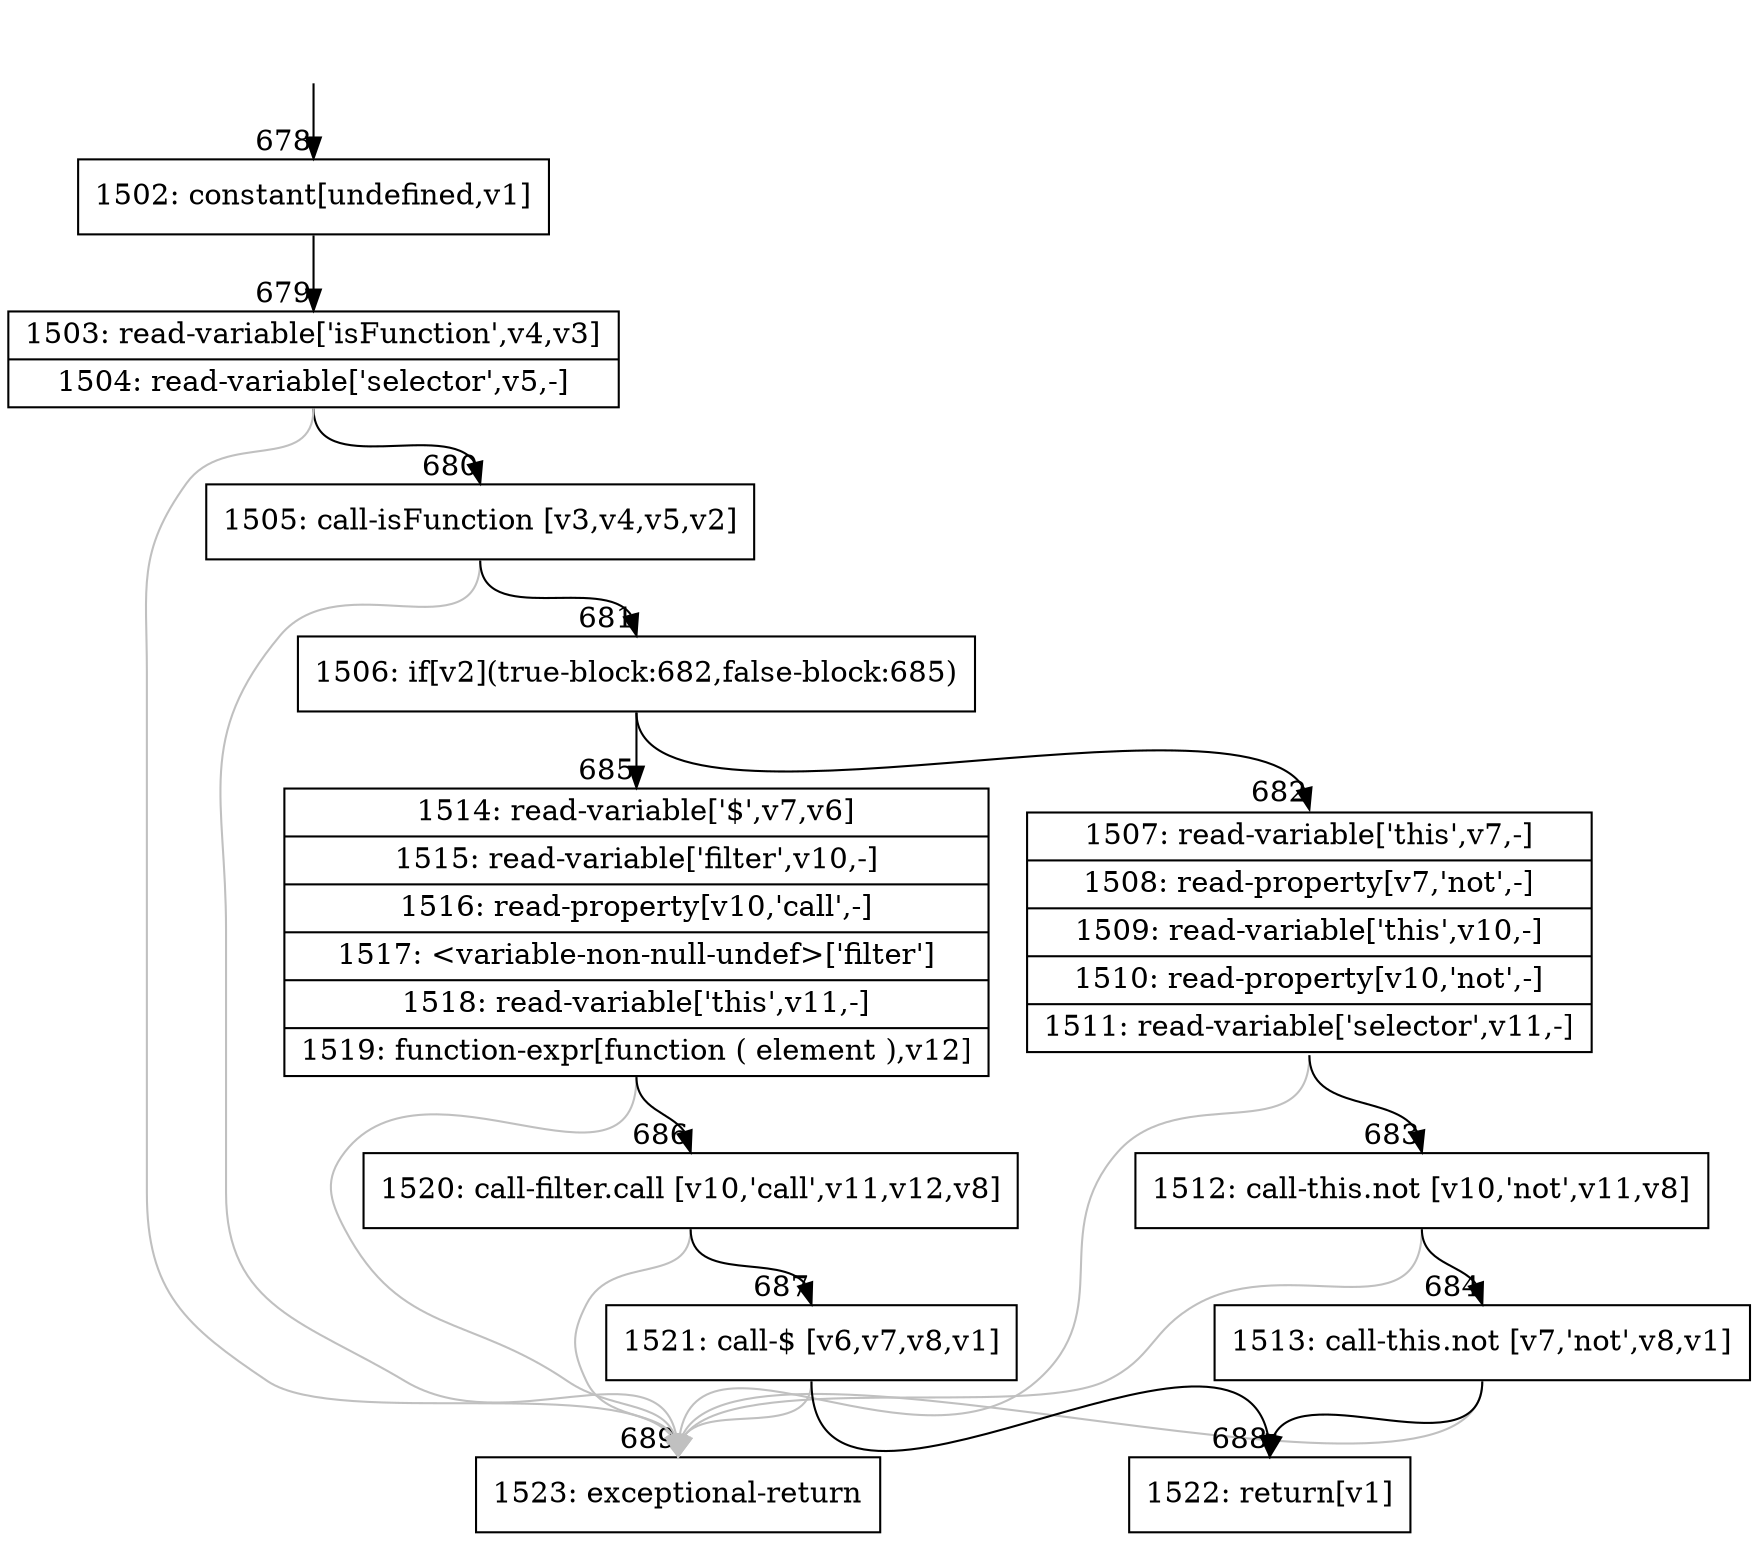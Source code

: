 digraph {
rankdir="TD"
BB_entry61[shape=none,label=""];
BB_entry61 -> BB678 [tailport=s, headport=n, headlabel="    678"]
BB678 [shape=record label="{1502: constant[undefined,v1]}" ] 
BB678 -> BB679 [tailport=s, headport=n, headlabel="      679"]
BB679 [shape=record label="{1503: read-variable['isFunction',v4,v3]|1504: read-variable['selector',v5,-]}" ] 
BB679 -> BB680 [tailport=s, headport=n, headlabel="      680"]
BB679 -> BB689 [tailport=s, headport=n, color=gray, headlabel="      689"]
BB680 [shape=record label="{1505: call-isFunction [v3,v4,v5,v2]}" ] 
BB680 -> BB681 [tailport=s, headport=n, headlabel="      681"]
BB680 -> BB689 [tailport=s, headport=n, color=gray]
BB681 [shape=record label="{1506: if[v2](true-block:682,false-block:685)}" ] 
BB681 -> BB682 [tailport=s, headport=n, headlabel="      682"]
BB681 -> BB685 [tailport=s, headport=n, headlabel="      685"]
BB682 [shape=record label="{1507: read-variable['this',v7,-]|1508: read-property[v7,'not',-]|1509: read-variable['this',v10,-]|1510: read-property[v10,'not',-]|1511: read-variable['selector',v11,-]}" ] 
BB682 -> BB683 [tailport=s, headport=n, headlabel="      683"]
BB682 -> BB689 [tailport=s, headport=n, color=gray]
BB683 [shape=record label="{1512: call-this.not [v10,'not',v11,v8]}" ] 
BB683 -> BB684 [tailport=s, headport=n, headlabel="      684"]
BB683 -> BB689 [tailport=s, headport=n, color=gray]
BB684 [shape=record label="{1513: call-this.not [v7,'not',v8,v1]}" ] 
BB684 -> BB688 [tailport=s, headport=n, headlabel="      688"]
BB684 -> BB689 [tailport=s, headport=n, color=gray]
BB685 [shape=record label="{1514: read-variable['$',v7,v6]|1515: read-variable['filter',v10,-]|1516: read-property[v10,'call',-]|1517: \<variable-non-null-undef\>['filter']|1518: read-variable['this',v11,-]|1519: function-expr[function ( element ),v12]}" ] 
BB685 -> BB686 [tailport=s, headport=n, headlabel="      686"]
BB685 -> BB689 [tailport=s, headport=n, color=gray]
BB686 [shape=record label="{1520: call-filter.call [v10,'call',v11,v12,v8]}" ] 
BB686 -> BB687 [tailport=s, headport=n, headlabel="      687"]
BB686 -> BB689 [tailport=s, headport=n, color=gray]
BB687 [shape=record label="{1521: call-$ [v6,v7,v8,v1]}" ] 
BB687 -> BB688 [tailport=s, headport=n]
BB687 -> BB689 [tailport=s, headport=n, color=gray]
BB688 [shape=record label="{1522: return[v1]}" ] 
BB689 [shape=record label="{1523: exceptional-return}" ] 
//#$~ 434
}
